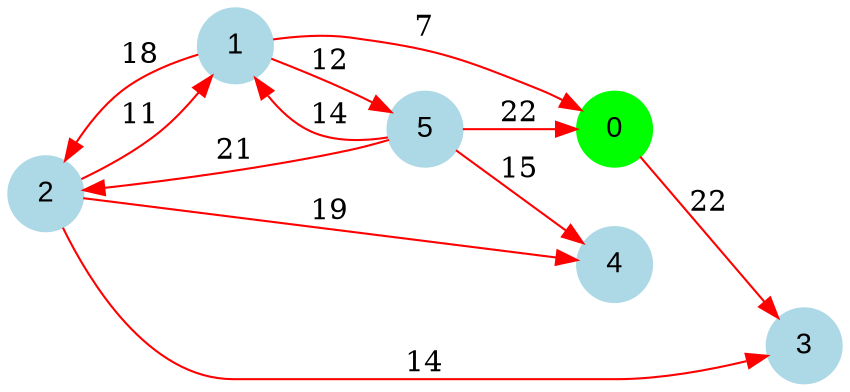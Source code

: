 digraph graphe {
rankdir = LR;
edge [color=red];
0 [fontname="Arial", shape = circle, color=green, style=filled];
1 [fontname="Arial", shape = circle, color=lightblue, style=filled];
2 [fontname="Arial", shape = circle, color=lightblue, style=filled];
3 [fontname="Arial", shape = circle, color=lightblue, style=filled];
4 [fontname="Arial", shape = circle, color=lightblue, style=filled];
5 [fontname="Arial", shape = circle, color=lightblue, style=filled];
	0 -> 3 [label = "22"];
	1 -> 0 [label = "7"];
	1 -> 2 [label = "18"];
	1 -> 5 [label = "12"];
	2 -> 1 [label = "11"];
	2 -> 3 [label = "14"];
	2 -> 4 [label = "19"];
	5 -> 0 [label = "22"];
	5 -> 1 [label = "14"];
	5 -> 2 [label = "21"];
	5 -> 4 [label = "15"];
}